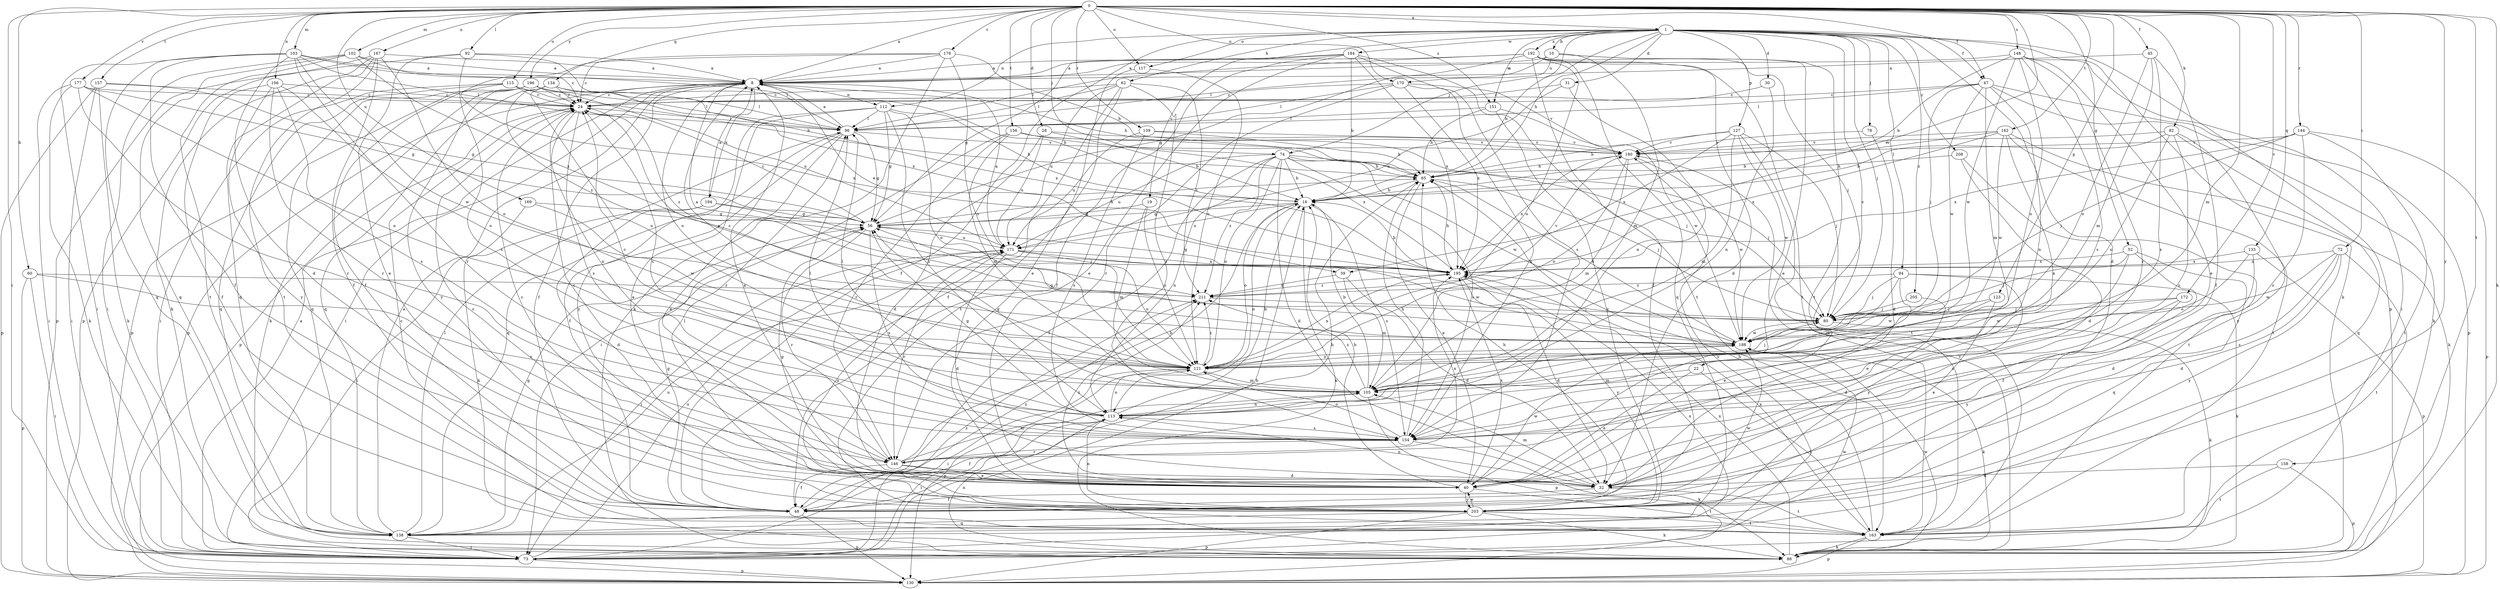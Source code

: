 strict digraph  {
0;
1;
8;
10;
16;
19;
22;
24;
28;
30;
31;
32;
39;
40;
45;
47;
48;
52;
56;
60;
62;
65;
72;
73;
74;
78;
80;
82;
88;
92;
94;
96;
102;
103;
105;
106;
112;
113;
115;
117;
121;
123;
127;
130;
133;
134;
138;
139;
144;
146;
148;
151;
154;
156;
157;
158;
162;
163;
167;
169;
170;
171;
172;
176;
177;
180;
184;
188;
192;
194;
195;
196;
203;
205;
208;
211;
0 -> 1  [label=a];
0 -> 8  [label=a];
0 -> 28  [label=d];
0 -> 39  [label=e];
0 -> 45  [label=f];
0 -> 47  [label=f];
0 -> 52  [label=g];
0 -> 60  [label=h];
0 -> 72  [label=i];
0 -> 73  [label=i];
0 -> 74  [label=j];
0 -> 82  [label=k];
0 -> 88  [label=k];
0 -> 92  [label=l];
0 -> 102  [label=m];
0 -> 103  [label=m];
0 -> 105  [label=m];
0 -> 106  [label=n];
0 -> 115  [label=o];
0 -> 117  [label=o];
0 -> 123  [label=p];
0 -> 133  [label=q];
0 -> 134  [label=q];
0 -> 139  [label=r];
0 -> 144  [label=r];
0 -> 148  [label=s];
0 -> 151  [label=s];
0 -> 156  [label=t];
0 -> 157  [label=t];
0 -> 158  [label=t];
0 -> 162  [label=t];
0 -> 167  [label=u];
0 -> 169  [label=u];
0 -> 170  [label=u];
0 -> 172  [label=v];
0 -> 176  [label=v];
0 -> 177  [label=v];
0 -> 196  [label=y];
0 -> 203  [label=y];
1 -> 10  [label=b];
1 -> 16  [label=b];
1 -> 19  [label=c];
1 -> 22  [label=c];
1 -> 30  [label=d];
1 -> 31  [label=d];
1 -> 32  [label=d];
1 -> 47  [label=f];
1 -> 48  [label=f];
1 -> 62  [label=h];
1 -> 65  [label=h];
1 -> 74  [label=j];
1 -> 78  [label=j];
1 -> 80  [label=j];
1 -> 88  [label=k];
1 -> 94  [label=l];
1 -> 112  [label=n];
1 -> 117  [label=o];
1 -> 127  [label=p];
1 -> 130  [label=p];
1 -> 151  [label=s];
1 -> 184  [label=w];
1 -> 192  [label=x];
1 -> 205  [label=z];
1 -> 208  [label=z];
8 -> 24  [label=c];
8 -> 39  [label=e];
8 -> 48  [label=f];
8 -> 65  [label=h];
8 -> 73  [label=i];
8 -> 112  [label=n];
8 -> 121  [label=o];
8 -> 130  [label=p];
8 -> 194  [label=x];
10 -> 8  [label=a];
10 -> 40  [label=e];
10 -> 96  [label=l];
10 -> 105  [label=m];
10 -> 163  [label=t];
10 -> 170  [label=u];
16 -> 56  [label=g];
16 -> 88  [label=k];
16 -> 113  [label=n];
16 -> 121  [label=o];
16 -> 154  [label=s];
16 -> 171  [label=u];
19 -> 56  [label=g];
19 -> 105  [label=m];
19 -> 121  [label=o];
22 -> 40  [label=e];
22 -> 105  [label=m];
22 -> 163  [label=t];
24 -> 96  [label=l];
24 -> 113  [label=n];
24 -> 130  [label=p];
24 -> 154  [label=s];
24 -> 211  [label=z];
28 -> 16  [label=b];
28 -> 32  [label=d];
28 -> 171  [label=u];
28 -> 180  [label=v];
30 -> 24  [label=c];
30 -> 113  [label=n];
31 -> 24  [label=c];
31 -> 113  [label=n];
31 -> 171  [label=u];
32 -> 8  [label=a];
32 -> 48  [label=f];
32 -> 105  [label=m];
32 -> 113  [label=n];
32 -> 163  [label=t];
39 -> 32  [label=d];
39 -> 105  [label=m];
39 -> 211  [label=z];
40 -> 16  [label=b];
40 -> 24  [label=c];
40 -> 56  [label=g];
40 -> 163  [label=t];
40 -> 188  [label=w];
40 -> 195  [label=x];
40 -> 203  [label=y];
40 -> 211  [label=z];
45 -> 8  [label=a];
45 -> 48  [label=f];
45 -> 105  [label=m];
45 -> 121  [label=o];
45 -> 154  [label=s];
47 -> 24  [label=c];
47 -> 80  [label=j];
47 -> 88  [label=k];
47 -> 96  [label=l];
47 -> 105  [label=m];
47 -> 113  [label=n];
47 -> 130  [label=p];
47 -> 188  [label=w];
48 -> 56  [label=g];
48 -> 65  [label=h];
48 -> 130  [label=p];
48 -> 188  [label=w];
48 -> 211  [label=z];
52 -> 40  [label=e];
52 -> 48  [label=f];
52 -> 80  [label=j];
52 -> 138  [label=q];
52 -> 195  [label=x];
56 -> 24  [label=c];
56 -> 65  [label=h];
56 -> 146  [label=r];
56 -> 154  [label=s];
56 -> 171  [label=u];
60 -> 73  [label=i];
60 -> 130  [label=p];
60 -> 154  [label=s];
60 -> 211  [label=z];
62 -> 24  [label=c];
62 -> 48  [label=f];
62 -> 96  [label=l];
62 -> 154  [label=s];
62 -> 163  [label=t];
62 -> 171  [label=u];
62 -> 211  [label=z];
65 -> 16  [label=b];
65 -> 40  [label=e];
65 -> 80  [label=j];
72 -> 32  [label=d];
72 -> 154  [label=s];
72 -> 163  [label=t];
72 -> 188  [label=w];
72 -> 195  [label=x];
72 -> 203  [label=y];
73 -> 8  [label=a];
73 -> 16  [label=b];
73 -> 130  [label=p];
73 -> 171  [label=u];
73 -> 180  [label=v];
73 -> 188  [label=w];
73 -> 195  [label=x];
73 -> 211  [label=z];
74 -> 16  [label=b];
74 -> 32  [label=d];
74 -> 48  [label=f];
74 -> 65  [label=h];
74 -> 80  [label=j];
74 -> 113  [label=n];
74 -> 121  [label=o];
74 -> 154  [label=s];
74 -> 171  [label=u];
74 -> 188  [label=w];
74 -> 211  [label=z];
78 -> 32  [label=d];
78 -> 180  [label=v];
80 -> 8  [label=a];
80 -> 88  [label=k];
80 -> 188  [label=w];
82 -> 16  [label=b];
82 -> 121  [label=o];
82 -> 138  [label=q];
82 -> 154  [label=s];
82 -> 180  [label=v];
82 -> 203  [label=y];
88 -> 113  [label=n];
88 -> 180  [label=v];
88 -> 188  [label=w];
88 -> 195  [label=x];
92 -> 8  [label=a];
92 -> 40  [label=e];
92 -> 130  [label=p];
92 -> 154  [label=s];
92 -> 195  [label=x];
94 -> 40  [label=e];
94 -> 80  [label=j];
94 -> 88  [label=k];
94 -> 105  [label=m];
94 -> 203  [label=y];
94 -> 211  [label=z];
96 -> 8  [label=a];
96 -> 40  [label=e];
96 -> 48  [label=f];
96 -> 56  [label=g];
96 -> 138  [label=q];
96 -> 180  [label=v];
102 -> 8  [label=a];
102 -> 73  [label=i];
102 -> 96  [label=l];
102 -> 138  [label=q];
102 -> 163  [label=t];
102 -> 195  [label=x];
103 -> 8  [label=a];
103 -> 24  [label=c];
103 -> 32  [label=d];
103 -> 48  [label=f];
103 -> 73  [label=i];
103 -> 96  [label=l];
103 -> 138  [label=q];
103 -> 146  [label=r];
103 -> 188  [label=w];
105 -> 16  [label=b];
105 -> 24  [label=c];
105 -> 56  [label=g];
105 -> 96  [label=l];
105 -> 113  [label=n];
105 -> 130  [label=p];
105 -> 211  [label=z];
106 -> 24  [label=c];
106 -> 48  [label=f];
106 -> 121  [label=o];
106 -> 146  [label=r];
106 -> 154  [label=s];
106 -> 203  [label=y];
112 -> 16  [label=b];
112 -> 40  [label=e];
112 -> 56  [label=g];
112 -> 96  [label=l];
112 -> 113  [label=n];
112 -> 121  [label=o];
112 -> 203  [label=y];
113 -> 16  [label=b];
113 -> 24  [label=c];
113 -> 48  [label=f];
113 -> 56  [label=g];
113 -> 73  [label=i];
113 -> 96  [label=l];
113 -> 121  [label=o];
113 -> 154  [label=s];
115 -> 24  [label=c];
115 -> 65  [label=h];
115 -> 73  [label=i];
115 -> 96  [label=l];
115 -> 138  [label=q];
115 -> 195  [label=x];
117 -> 40  [label=e];
117 -> 121  [label=o];
121 -> 8  [label=a];
121 -> 73  [label=i];
121 -> 80  [label=j];
121 -> 105  [label=m];
121 -> 130  [label=p];
121 -> 195  [label=x];
121 -> 211  [label=z];
123 -> 40  [label=e];
123 -> 80  [label=j];
123 -> 188  [label=w];
127 -> 65  [label=h];
127 -> 80  [label=j];
127 -> 105  [label=m];
127 -> 163  [label=t];
127 -> 180  [label=v];
127 -> 188  [label=w];
127 -> 195  [label=x];
133 -> 32  [label=d];
133 -> 121  [label=o];
133 -> 130  [label=p];
133 -> 195  [label=x];
134 -> 16  [label=b];
134 -> 24  [label=c];
134 -> 96  [label=l];
134 -> 121  [label=o];
134 -> 138  [label=q];
134 -> 211  [label=z];
138 -> 8  [label=a];
138 -> 56  [label=g];
138 -> 73  [label=i];
138 -> 96  [label=l];
138 -> 171  [label=u];
139 -> 65  [label=h];
139 -> 154  [label=s];
139 -> 171  [label=u];
139 -> 180  [label=v];
144 -> 80  [label=j];
144 -> 130  [label=p];
144 -> 154  [label=s];
144 -> 163  [label=t];
144 -> 180  [label=v];
144 -> 195  [label=x];
146 -> 16  [label=b];
146 -> 24  [label=c];
146 -> 32  [label=d];
146 -> 40  [label=e];
146 -> 48  [label=f];
146 -> 105  [label=m];
146 -> 195  [label=x];
148 -> 8  [label=a];
148 -> 16  [label=b];
148 -> 40  [label=e];
148 -> 73  [label=i];
148 -> 121  [label=o];
148 -> 146  [label=r];
148 -> 154  [label=s];
148 -> 188  [label=w];
151 -> 65  [label=h];
151 -> 96  [label=l];
151 -> 188  [label=w];
151 -> 203  [label=y];
154 -> 65  [label=h];
154 -> 88  [label=k];
154 -> 121  [label=o];
154 -> 146  [label=r];
156 -> 73  [label=i];
156 -> 80  [label=j];
156 -> 105  [label=m];
156 -> 146  [label=r];
156 -> 180  [label=v];
156 -> 195  [label=x];
157 -> 24  [label=c];
157 -> 56  [label=g];
157 -> 73  [label=i];
157 -> 88  [label=k];
157 -> 130  [label=p];
158 -> 32  [label=d];
158 -> 130  [label=p];
158 -> 163  [label=t];
162 -> 16  [label=b];
162 -> 88  [label=k];
162 -> 113  [label=n];
162 -> 163  [label=t];
162 -> 180  [label=v];
162 -> 188  [label=w];
162 -> 195  [label=x];
163 -> 24  [label=c];
163 -> 65  [label=h];
163 -> 88  [label=k];
163 -> 130  [label=p];
163 -> 195  [label=x];
167 -> 8  [label=a];
167 -> 48  [label=f];
167 -> 88  [label=k];
167 -> 121  [label=o];
167 -> 130  [label=p];
167 -> 138  [label=q];
167 -> 163  [label=t];
169 -> 56  [label=g];
169 -> 73  [label=i];
169 -> 188  [label=w];
170 -> 24  [label=c];
170 -> 96  [label=l];
170 -> 146  [label=r];
170 -> 154  [label=s];
170 -> 180  [label=v];
170 -> 195  [label=x];
171 -> 8  [label=a];
171 -> 32  [label=d];
171 -> 73  [label=i];
171 -> 121  [label=o];
171 -> 146  [label=r];
171 -> 188  [label=w];
171 -> 195  [label=x];
172 -> 80  [label=j];
172 -> 154  [label=s];
172 -> 188  [label=w];
172 -> 203  [label=y];
176 -> 8  [label=a];
176 -> 24  [label=c];
176 -> 48  [label=f];
176 -> 65  [label=h];
176 -> 88  [label=k];
176 -> 121  [label=o];
177 -> 24  [label=c];
177 -> 56  [label=g];
177 -> 73  [label=i];
177 -> 88  [label=k];
177 -> 121  [label=o];
177 -> 146  [label=r];
180 -> 65  [label=h];
180 -> 105  [label=m];
180 -> 121  [label=o];
180 -> 188  [label=w];
180 -> 195  [label=x];
184 -> 8  [label=a];
184 -> 16  [label=b];
184 -> 40  [label=e];
184 -> 48  [label=f];
184 -> 56  [label=g];
184 -> 154  [label=s];
184 -> 163  [label=t];
184 -> 195  [label=x];
188 -> 24  [label=c];
188 -> 56  [label=g];
188 -> 65  [label=h];
188 -> 88  [label=k];
188 -> 121  [label=o];
192 -> 8  [label=a];
192 -> 32  [label=d];
192 -> 48  [label=f];
192 -> 56  [label=g];
192 -> 80  [label=j];
192 -> 96  [label=l];
192 -> 121  [label=o];
192 -> 138  [label=q];
192 -> 163  [label=t];
194 -> 8  [label=a];
194 -> 32  [label=d];
194 -> 56  [label=g];
194 -> 80  [label=j];
194 -> 88  [label=k];
195 -> 16  [label=b];
195 -> 32  [label=d];
195 -> 56  [label=g];
195 -> 65  [label=h];
195 -> 203  [label=y];
195 -> 211  [label=z];
196 -> 24  [label=c];
196 -> 88  [label=k];
196 -> 130  [label=p];
196 -> 138  [label=q];
196 -> 171  [label=u];
196 -> 195  [label=x];
196 -> 203  [label=y];
203 -> 24  [label=c];
203 -> 40  [label=e];
203 -> 65  [label=h];
203 -> 88  [label=k];
203 -> 96  [label=l];
203 -> 113  [label=n];
203 -> 130  [label=p];
203 -> 138  [label=q];
203 -> 163  [label=t];
203 -> 171  [label=u];
205 -> 32  [label=d];
205 -> 80  [label=j];
208 -> 32  [label=d];
208 -> 65  [label=h];
208 -> 163  [label=t];
211 -> 80  [label=j];
211 -> 180  [label=v];
}
